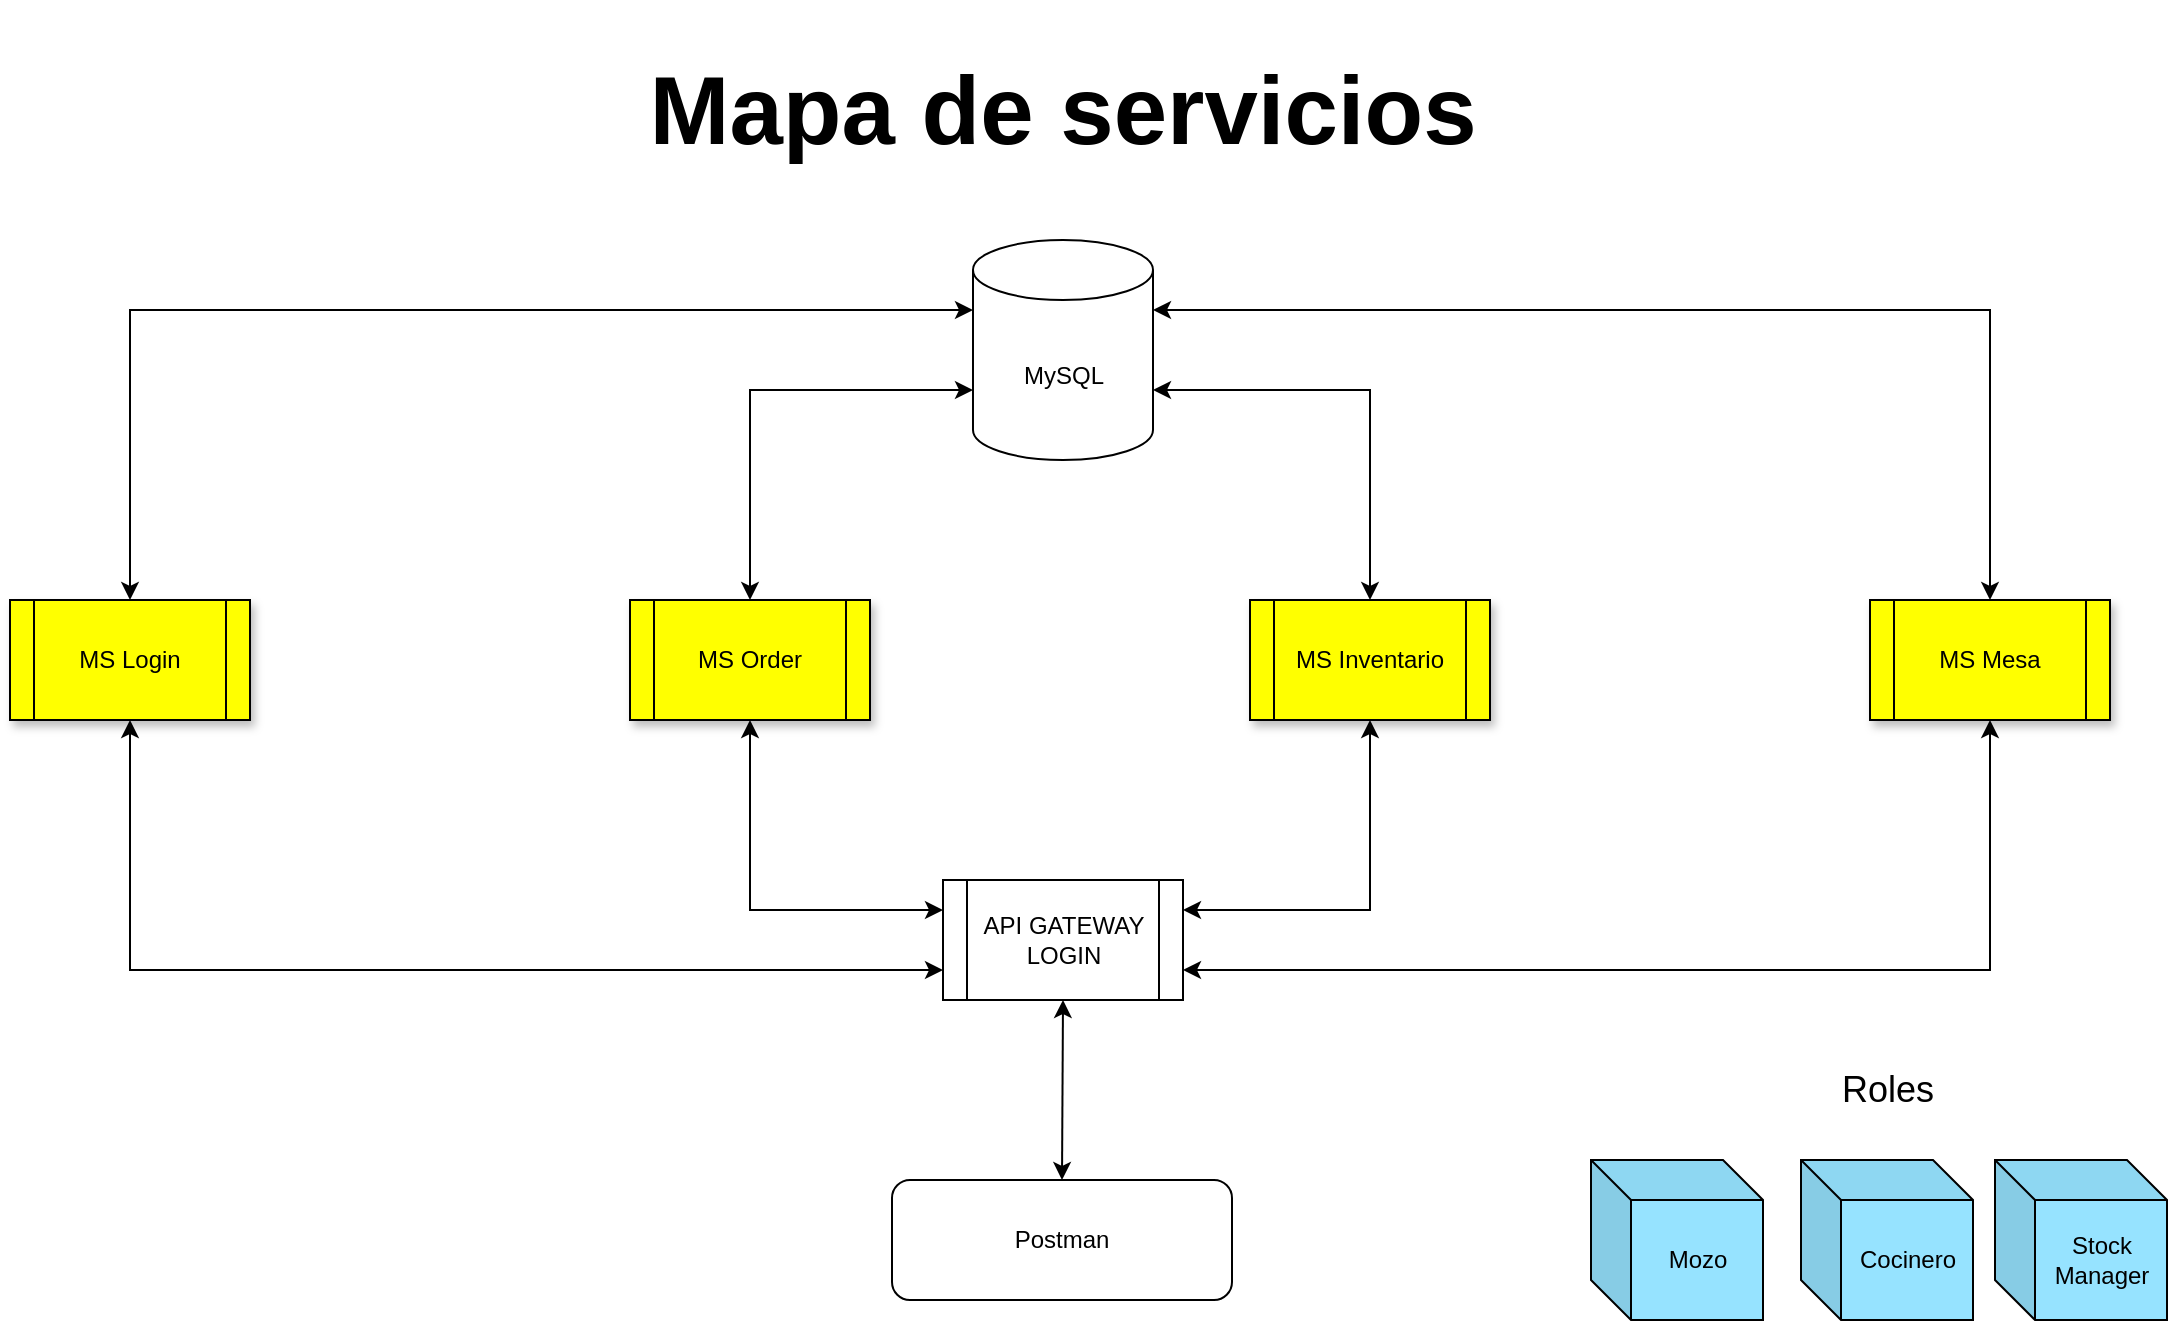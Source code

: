 <mxfile version="20.0.4" type="google"><diagram id="f106602c-feb2-e66a-4537-3a34d633f6aa" name="Page-1"><mxGraphModel grid="1" page="1" gridSize="10" guides="1" tooltips="1" connect="1" arrows="1" fold="1" pageScale="1" pageWidth="1169" pageHeight="827" background="none" math="0" shadow="0"><root><mxCell id="0"/><mxCell id="1" parent="0"/><mxCell id="h-BubjnRJlY6RVPa-TFk-702" value="MS Inventario" style="shape=process;whiteSpace=wrap;html=1;backgroundOutline=1;strokeColor=#000000;shadow=1;fillColor=#FFFF00;" vertex="1" parent="1"><mxGeometry x="-490" y="300" width="120" height="60" as="geometry"/></mxCell><mxCell id="h-BubjnRJlY6RVPa-TFk-703" value="MySQL" style="shape=cylinder3;whiteSpace=wrap;html=1;boundedLbl=1;backgroundOutline=1;size=15;" vertex="1" parent="1"><mxGeometry x="-628.5" y="120" width="90" height="110" as="geometry"/></mxCell><mxCell id="h-BubjnRJlY6RVPa-TFk-706" value="Postman" style="rounded=1;whiteSpace=wrap;html=1;" vertex="1" parent="1"><mxGeometry x="-669" y="590" width="170" height="60" as="geometry"/></mxCell><mxCell id="h-BubjnRJlY6RVPa-TFk-711" value="API GATEWAY&lt;br&gt;LOGIN" style="shape=process;whiteSpace=wrap;html=1;backgroundOutline=1;" vertex="1" parent="1"><mxGeometry x="-643.5" y="440" width="120" height="60" as="geometry"/></mxCell><mxCell id="h-BubjnRJlY6RVPa-TFk-713" value="MS Order" style="shape=process;whiteSpace=wrap;html=1;backgroundOutline=1;strokeColor=#000000;shadow=1;fillColor=#FFFF00;" vertex="1" parent="1"><mxGeometry x="-800" y="300" width="120" height="60" as="geometry"/></mxCell><mxCell id="h-BubjnRJlY6RVPa-TFk-717" value="Mozo" style="shape=cube;whiteSpace=wrap;html=1;boundedLbl=1;backgroundOutline=1;darkOpacity=0.05;darkOpacity2=0.1;shadow=0;strokeColor=#000000;fillColor=#96E3FF;" vertex="1" parent="1"><mxGeometry x="-319.5" y="580" width="86" height="80" as="geometry"/></mxCell><mxCell id="h-BubjnRJlY6RVPa-TFk-718" value="Cocinero" style="shape=cube;whiteSpace=wrap;html=1;boundedLbl=1;backgroundOutline=1;darkOpacity=0.05;darkOpacity2=0.1;shadow=0;strokeColor=#000000;fillColor=#96E3FF;" vertex="1" parent="1"><mxGeometry x="-214.5" y="580" width="86" height="80" as="geometry"/></mxCell><mxCell id="h-BubjnRJlY6RVPa-TFk-719" value="&lt;font style=&quot;font-size: 48px;&quot;&gt;Mapa de servicios&lt;br&gt;&lt;/font&gt;" style="text;strokeColor=none;fillColor=none;html=1;fontSize=24;fontStyle=1;verticalAlign=middle;align=center;" vertex="1" parent="1"><mxGeometry x="-729" width="290" height="110" as="geometry"/></mxCell><mxCell id="cb6z-Ump4h5UJrFOL6FQ-2" value="MS Mesa" style="shape=process;whiteSpace=wrap;html=1;backgroundOutline=1;strokeColor=#000000;shadow=1;fillColor=#FFFF00;" vertex="1" parent="1"><mxGeometry x="-180" y="300" width="120" height="60" as="geometry"/></mxCell><mxCell id="cb6z-Ump4h5UJrFOL6FQ-4" value="MS Login" style="shape=process;whiteSpace=wrap;html=1;backgroundOutline=1;strokeColor=#000000;shadow=1;fillColor=#FFFF00;" vertex="1" parent="1"><mxGeometry x="-1110" y="300" width="120" height="60" as="geometry"/></mxCell><mxCell id="cb6z-Ump4h5UJrFOL6FQ-5" value="Stock&lt;br&gt;Manager" style="shape=cube;whiteSpace=wrap;html=1;boundedLbl=1;backgroundOutline=1;darkOpacity=0.05;darkOpacity2=0.1;shadow=0;strokeColor=#000000;fillColor=#96E3FF;" vertex="1" parent="1"><mxGeometry x="-117.5" y="580" width="86" height="80" as="geometry"/></mxCell><mxCell id="cb6z-Ump4h5UJrFOL6FQ-7" value="" style="endArrow=classic;startArrow=classic;html=1;rounded=0;exitX=0;exitY=0.75;exitDx=0;exitDy=0;entryX=0.5;entryY=1;entryDx=0;entryDy=0;" edge="1" parent="1" source="h-BubjnRJlY6RVPa-TFk-711" target="cb6z-Ump4h5UJrFOL6FQ-4"><mxGeometry width="50" height="50" relative="1" as="geometry"><mxPoint x="-610" y="450" as="sourcePoint"/><mxPoint x="-560" y="400" as="targetPoint"/><Array as="points"><mxPoint x="-1050" y="485"/></Array></mxGeometry></mxCell><mxCell id="cb6z-Ump4h5UJrFOL6FQ-8" value="" style="endArrow=classic;startArrow=classic;html=1;rounded=0;exitX=0;exitY=0.25;exitDx=0;exitDy=0;entryX=0.5;entryY=1;entryDx=0;entryDy=0;" edge="1" parent="1" source="h-BubjnRJlY6RVPa-TFk-711" target="h-BubjnRJlY6RVPa-TFk-713"><mxGeometry width="50" height="50" relative="1" as="geometry"><mxPoint x="-610" y="450" as="sourcePoint"/><mxPoint x="-560" y="400" as="targetPoint"/><Array as="points"><mxPoint x="-740" y="455"/></Array></mxGeometry></mxCell><mxCell id="cb6z-Ump4h5UJrFOL6FQ-9" value="" style="endArrow=classic;startArrow=classic;html=1;rounded=0;exitX=1;exitY=0.25;exitDx=0;exitDy=0;entryX=0.5;entryY=1;entryDx=0;entryDy=0;" edge="1" parent="1" source="h-BubjnRJlY6RVPa-TFk-711" target="h-BubjnRJlY6RVPa-TFk-702"><mxGeometry width="50" height="50" relative="1" as="geometry"><mxPoint x="-610" y="450" as="sourcePoint"/><mxPoint x="-560" y="400" as="targetPoint"/><Array as="points"><mxPoint x="-430" y="455"/></Array></mxGeometry></mxCell><mxCell id="cb6z-Ump4h5UJrFOL6FQ-11" value="" style="endArrow=classic;startArrow=classic;html=1;rounded=0;entryX=0.5;entryY=1;entryDx=0;entryDy=0;exitX=1;exitY=0.75;exitDx=0;exitDy=0;" edge="1" parent="1" source="h-BubjnRJlY6RVPa-TFk-711" target="cb6z-Ump4h5UJrFOL6FQ-2"><mxGeometry width="50" height="50" relative="1" as="geometry"><mxPoint x="-610" y="450" as="sourcePoint"/><mxPoint x="-560" y="400" as="targetPoint"/><Array as="points"><mxPoint x="-120" y="485"/></Array></mxGeometry></mxCell><mxCell id="cb6z-Ump4h5UJrFOL6FQ-12" value="" style="endArrow=classic;startArrow=classic;html=1;rounded=0;entryX=1;entryY=0;entryDx=0;entryDy=75;entryPerimeter=0;exitX=0.5;exitY=0;exitDx=0;exitDy=0;" edge="1" parent="1" source="h-BubjnRJlY6RVPa-TFk-702" target="h-BubjnRJlY6RVPa-TFk-703"><mxGeometry width="50" height="50" relative="1" as="geometry"><mxPoint x="-590" y="450" as="sourcePoint"/><mxPoint x="-540" y="400" as="targetPoint"/><Array as="points"><mxPoint x="-430" y="195"/></Array></mxGeometry></mxCell><mxCell id="cb6z-Ump4h5UJrFOL6FQ-13" value="" style="endArrow=classic;startArrow=classic;html=1;rounded=0;entryX=0;entryY=0;entryDx=0;entryDy=75;entryPerimeter=0;exitX=0.5;exitY=0;exitDx=0;exitDy=0;" edge="1" parent="1" source="h-BubjnRJlY6RVPa-TFk-713" target="h-BubjnRJlY6RVPa-TFk-703"><mxGeometry width="50" height="50" relative="1" as="geometry"><mxPoint x="-590" y="450" as="sourcePoint"/><mxPoint x="-540" y="400" as="targetPoint"/><Array as="points"><mxPoint x="-740" y="195"/></Array></mxGeometry></mxCell><mxCell id="cb6z-Ump4h5UJrFOL6FQ-14" value="" style="endArrow=classic;startArrow=classic;html=1;rounded=0;entryX=0;entryY=0;entryDx=0;entryDy=35;entryPerimeter=0;exitX=0.5;exitY=0;exitDx=0;exitDy=0;" edge="1" parent="1" source="cb6z-Ump4h5UJrFOL6FQ-4" target="h-BubjnRJlY6RVPa-TFk-703"><mxGeometry width="50" height="50" relative="1" as="geometry"><mxPoint x="-590" y="450" as="sourcePoint"/><mxPoint x="-540" y="400" as="targetPoint"/><Array as="points"><mxPoint x="-1050" y="155"/></Array></mxGeometry></mxCell><mxCell id="cb6z-Ump4h5UJrFOL6FQ-16" value="" style="endArrow=classic;startArrow=classic;html=1;rounded=0;entryX=1;entryY=0;entryDx=0;entryDy=35;entryPerimeter=0;exitX=0.5;exitY=0;exitDx=0;exitDy=0;" edge="1" parent="1" source="cb6z-Ump4h5UJrFOL6FQ-2" target="h-BubjnRJlY6RVPa-TFk-703"><mxGeometry width="50" height="50" relative="1" as="geometry"><mxPoint x="-590" y="450" as="sourcePoint"/><mxPoint x="-540" y="400" as="targetPoint"/><Array as="points"><mxPoint x="-120" y="155"/></Array></mxGeometry></mxCell><mxCell id="cb6z-Ump4h5UJrFOL6FQ-17" value="" style="endArrow=classic;startArrow=classic;html=1;rounded=0;entryX=0.5;entryY=1;entryDx=0;entryDy=0;exitX=0.5;exitY=0;exitDx=0;exitDy=0;" edge="1" parent="1" source="h-BubjnRJlY6RVPa-TFk-706" target="h-BubjnRJlY6RVPa-TFk-711"><mxGeometry width="50" height="50" relative="1" as="geometry"><mxPoint x="-590" y="450" as="sourcePoint"/><mxPoint x="-540" y="400" as="targetPoint"/></mxGeometry></mxCell><mxCell id="_KA0trEqvOAegEEsV6ZQ-1" value="&lt;font style=&quot;font-size: 18px;&quot;&gt;Roles&lt;/font&gt;" style="text;html=1;strokeColor=none;fillColor=none;align=center;verticalAlign=middle;whiteSpace=wrap;rounded=0;" vertex="1" parent="1"><mxGeometry x="-201.5" y="530" width="60" height="30" as="geometry"/></mxCell></root></mxGraphModel></diagram></mxfile>
